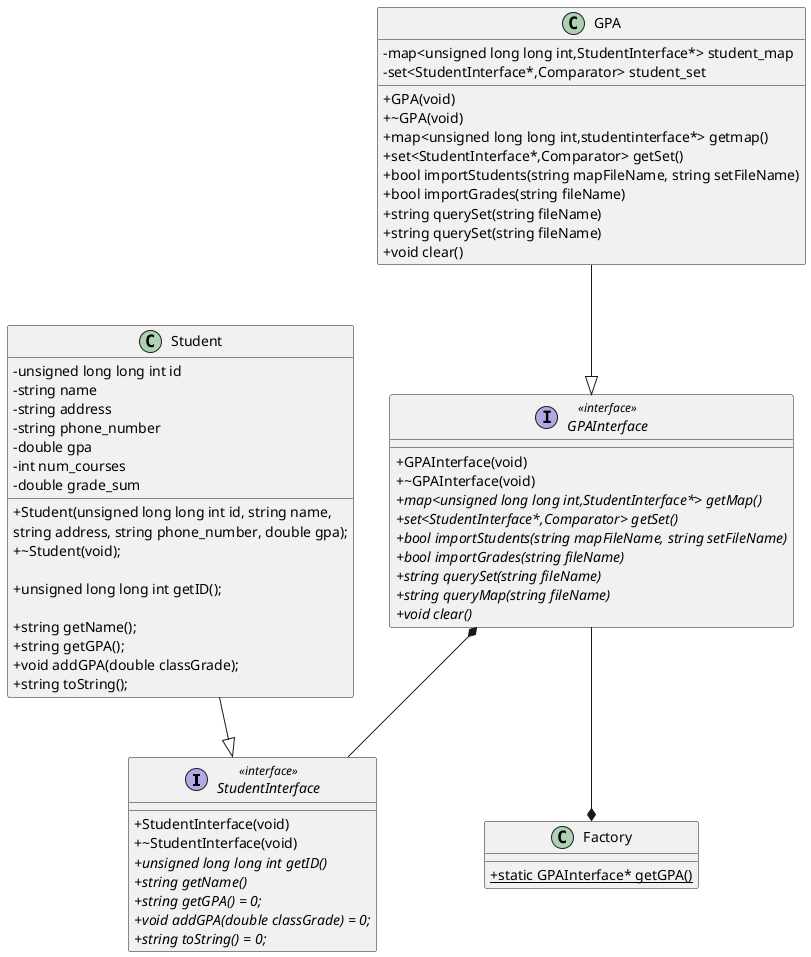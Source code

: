 @startuml
skinparam classAttributeIconSize 0

interface StudentInterface <<interface>> {
    + StudentInterface(void)
    + ~StudentInterface(void)
    + {abstract} unsigned long long int getID()
    + {abstract} string getName()
    + {abstract} string getGPA() = 0;
	+ {abstract} void addGPA(double classGrade) = 0;
    + {abstract} string toString() = 0;

}

interface GPAInterface <<interface>> {
    + GPAInterface(void)
    + ~GPAInterface(void)
    + {abstract} map<unsigned long long int,StudentInterface*> getMap()
    + {abstract} set<StudentInterface*,Comparator> getSet()
    + {abstract} bool importStudents(string mapFileName, string setFileName)
    + {abstract} bool importGrades(string fileName)
    + {abstract} string querySet(string fileName)
	+ {abstract} string queryMap(string fileName)
	+ {abstract} void clear()

}

GPAInterface *-- StudentInterface

GPAInterface --* Factory

class Factory {
    + {static} static GPAInterface* getGPA()
}

GPA --|> GPAInterface

class GPA {
    - map<unsigned long long int,StudentInterface*> student_map
    - set<StudentInterface*,Comparator> student_set
    + GPA(void)
    + ~GPA(void)
    + map<unsigned long long int,studentinterface*> getmap()
    + set<StudentInterface*,Comparator> getSet()
    + bool importStudents(string mapFileName, string setFileName)
    + bool importGrades(string fileName)
    + string querySet(string fileName)
    + string querySet(string fileName)
    + void clear()
} 

Student --|> StudentInterface

class Student {
    
    - unsigned long long int id
    - string name
    - string address
    - string phone_number
    - double gpa
    - int num_courses
    - double grade_sum
    + Student(unsigned long long int id, string name,
                 string address, string phone_number, double gpa);
    + ~Student(void);

	+ unsigned long long int getID();

	+ string getName();
	+ string getGPA();
	+ void addGPA(double classGrade);
	+ string toString();
}

@enduml
